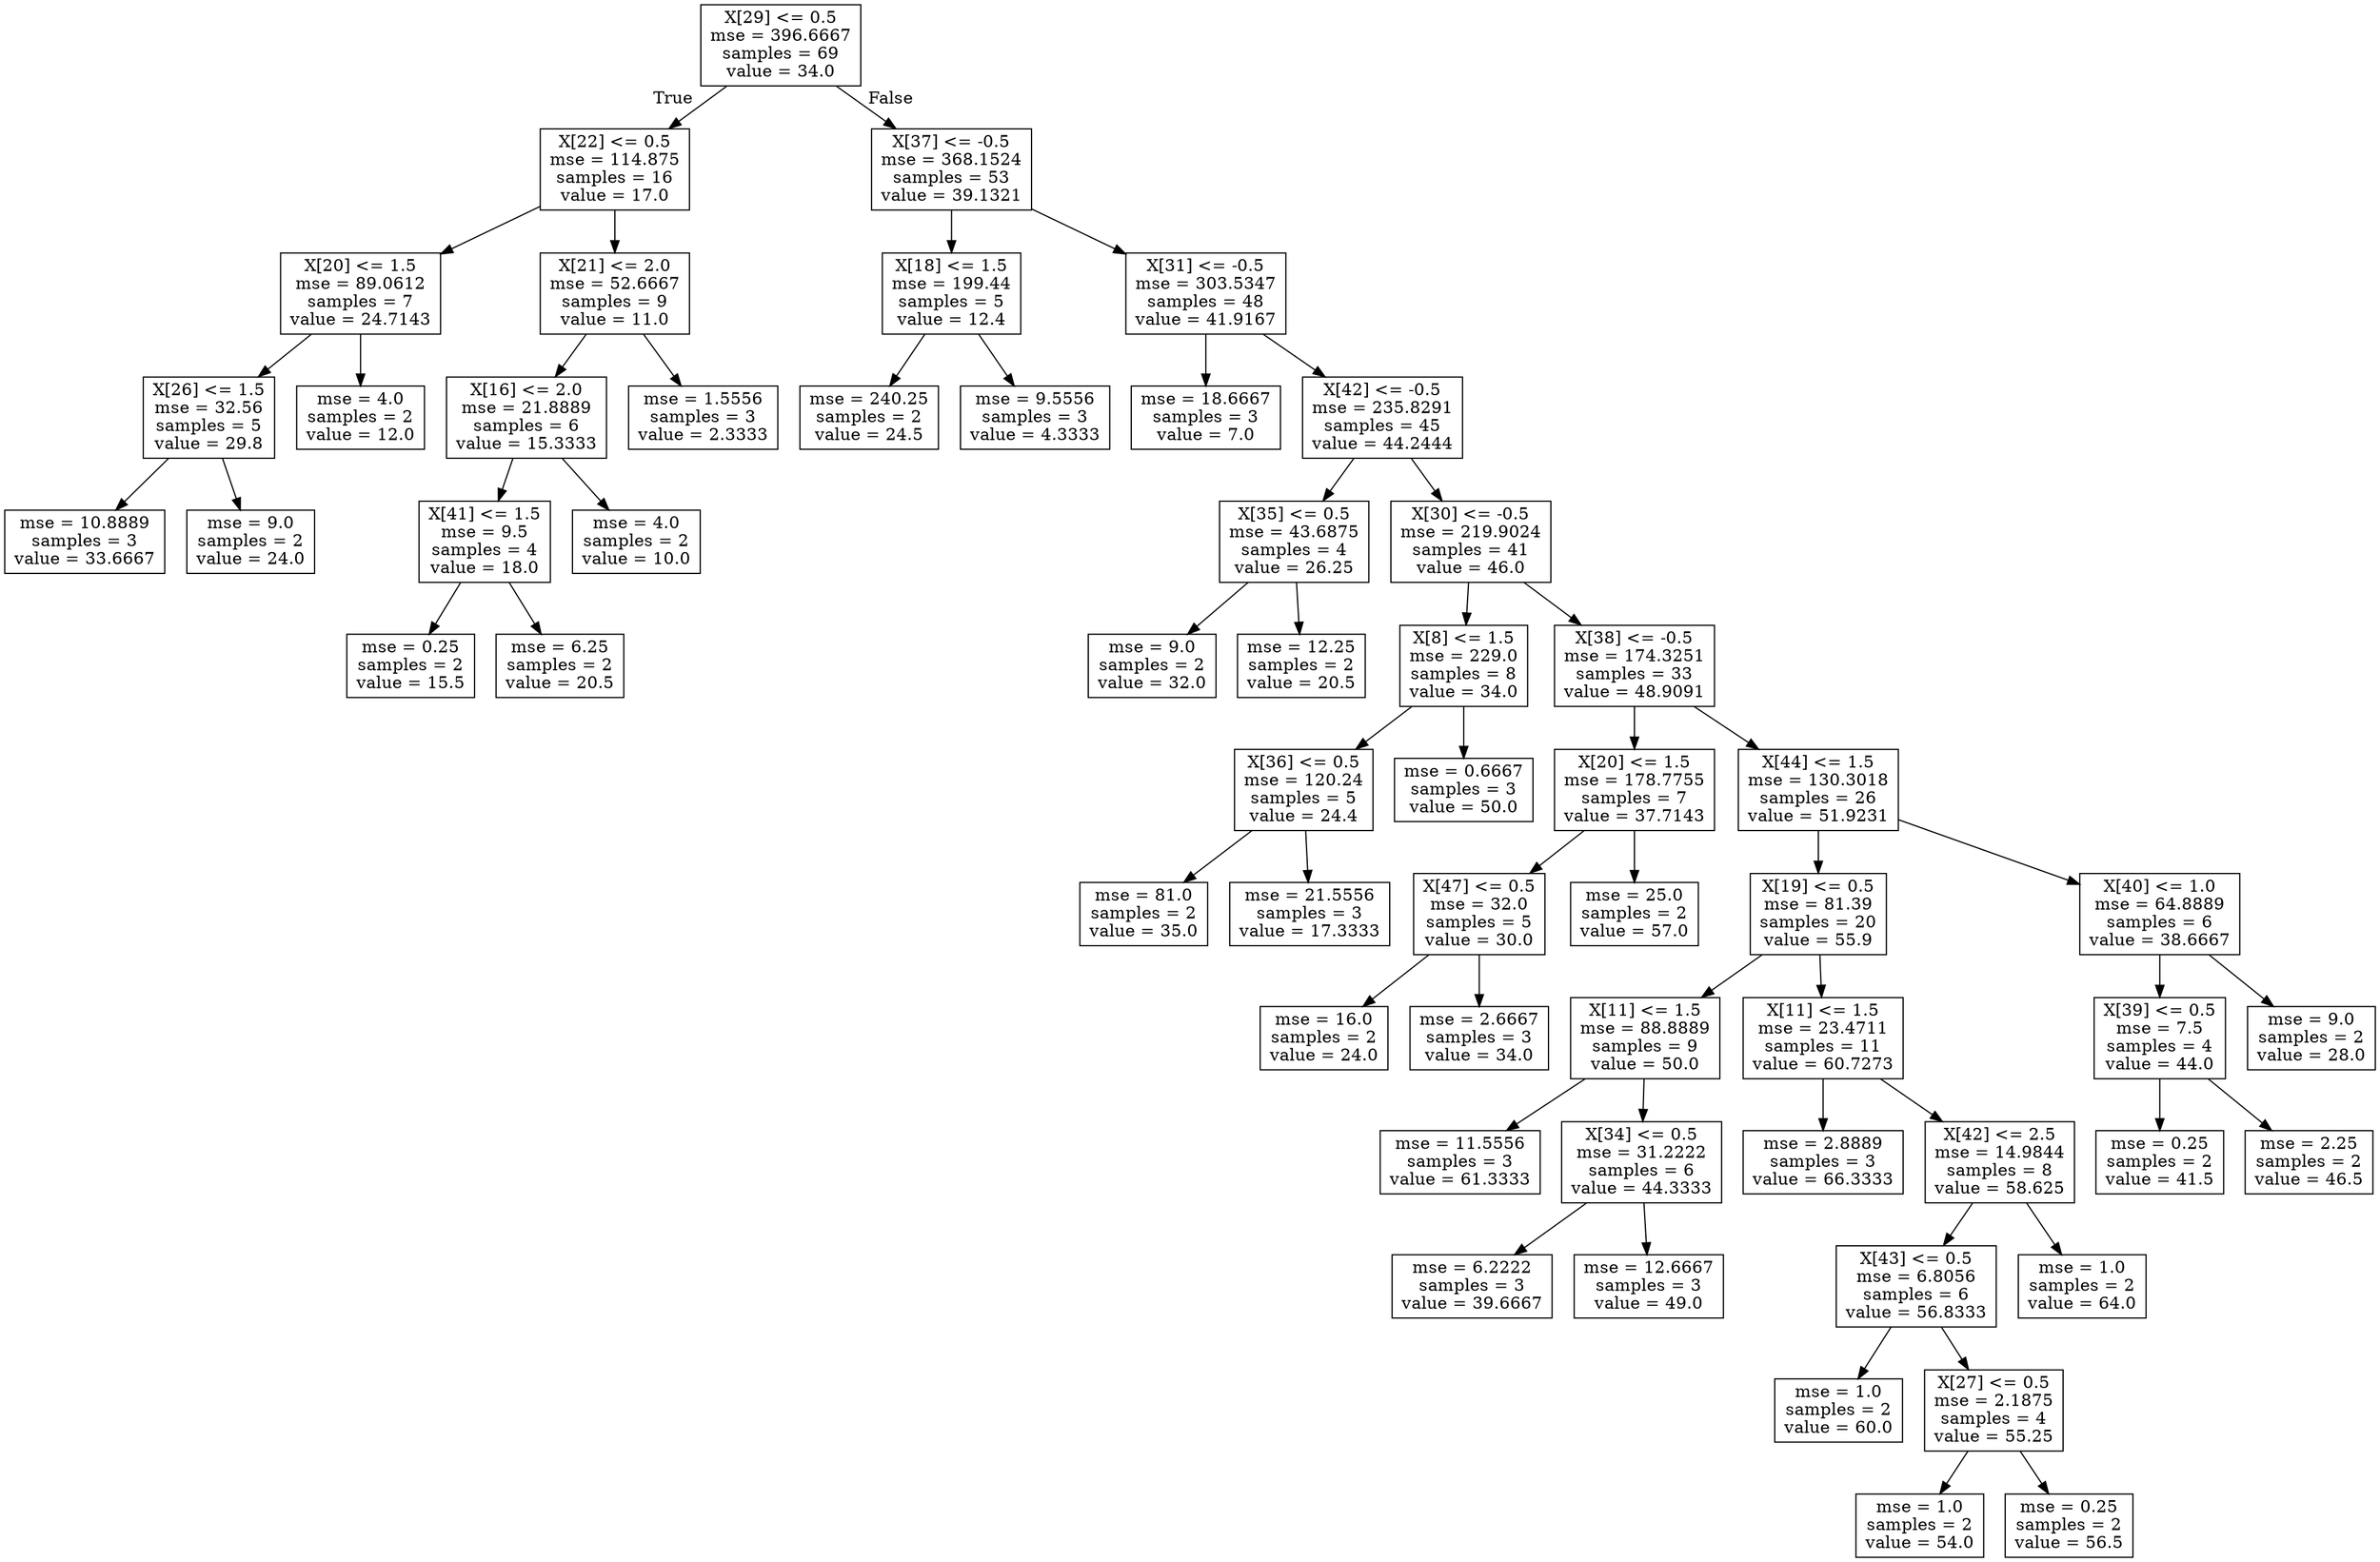 digraph Tree {
node [shape=box] ;
0 [label="X[29] <= 0.5\nmse = 396.6667\nsamples = 69\nvalue = 34.0"] ;
1 [label="X[22] <= 0.5\nmse = 114.875\nsamples = 16\nvalue = 17.0"] ;
0 -> 1 [labeldistance=2.5, labelangle=45, headlabel="True"] ;
2 [label="X[20] <= 1.5\nmse = 89.0612\nsamples = 7\nvalue = 24.7143"] ;
1 -> 2 ;
3 [label="X[26] <= 1.5\nmse = 32.56\nsamples = 5\nvalue = 29.8"] ;
2 -> 3 ;
4 [label="mse = 10.8889\nsamples = 3\nvalue = 33.6667"] ;
3 -> 4 ;
5 [label="mse = 9.0\nsamples = 2\nvalue = 24.0"] ;
3 -> 5 ;
6 [label="mse = 4.0\nsamples = 2\nvalue = 12.0"] ;
2 -> 6 ;
7 [label="X[21] <= 2.0\nmse = 52.6667\nsamples = 9\nvalue = 11.0"] ;
1 -> 7 ;
8 [label="X[16] <= 2.0\nmse = 21.8889\nsamples = 6\nvalue = 15.3333"] ;
7 -> 8 ;
9 [label="X[41] <= 1.5\nmse = 9.5\nsamples = 4\nvalue = 18.0"] ;
8 -> 9 ;
10 [label="mse = 0.25\nsamples = 2\nvalue = 15.5"] ;
9 -> 10 ;
11 [label="mse = 6.25\nsamples = 2\nvalue = 20.5"] ;
9 -> 11 ;
12 [label="mse = 4.0\nsamples = 2\nvalue = 10.0"] ;
8 -> 12 ;
13 [label="mse = 1.5556\nsamples = 3\nvalue = 2.3333"] ;
7 -> 13 ;
14 [label="X[37] <= -0.5\nmse = 368.1524\nsamples = 53\nvalue = 39.1321"] ;
0 -> 14 [labeldistance=2.5, labelangle=-45, headlabel="False"] ;
15 [label="X[18] <= 1.5\nmse = 199.44\nsamples = 5\nvalue = 12.4"] ;
14 -> 15 ;
16 [label="mse = 240.25\nsamples = 2\nvalue = 24.5"] ;
15 -> 16 ;
17 [label="mse = 9.5556\nsamples = 3\nvalue = 4.3333"] ;
15 -> 17 ;
18 [label="X[31] <= -0.5\nmse = 303.5347\nsamples = 48\nvalue = 41.9167"] ;
14 -> 18 ;
19 [label="mse = 18.6667\nsamples = 3\nvalue = 7.0"] ;
18 -> 19 ;
20 [label="X[42] <= -0.5\nmse = 235.8291\nsamples = 45\nvalue = 44.2444"] ;
18 -> 20 ;
21 [label="X[35] <= 0.5\nmse = 43.6875\nsamples = 4\nvalue = 26.25"] ;
20 -> 21 ;
22 [label="mse = 9.0\nsamples = 2\nvalue = 32.0"] ;
21 -> 22 ;
23 [label="mse = 12.25\nsamples = 2\nvalue = 20.5"] ;
21 -> 23 ;
24 [label="X[30] <= -0.5\nmse = 219.9024\nsamples = 41\nvalue = 46.0"] ;
20 -> 24 ;
25 [label="X[8] <= 1.5\nmse = 229.0\nsamples = 8\nvalue = 34.0"] ;
24 -> 25 ;
26 [label="X[36] <= 0.5\nmse = 120.24\nsamples = 5\nvalue = 24.4"] ;
25 -> 26 ;
27 [label="mse = 81.0\nsamples = 2\nvalue = 35.0"] ;
26 -> 27 ;
28 [label="mse = 21.5556\nsamples = 3\nvalue = 17.3333"] ;
26 -> 28 ;
29 [label="mse = 0.6667\nsamples = 3\nvalue = 50.0"] ;
25 -> 29 ;
30 [label="X[38] <= -0.5\nmse = 174.3251\nsamples = 33\nvalue = 48.9091"] ;
24 -> 30 ;
31 [label="X[20] <= 1.5\nmse = 178.7755\nsamples = 7\nvalue = 37.7143"] ;
30 -> 31 ;
32 [label="X[47] <= 0.5\nmse = 32.0\nsamples = 5\nvalue = 30.0"] ;
31 -> 32 ;
33 [label="mse = 16.0\nsamples = 2\nvalue = 24.0"] ;
32 -> 33 ;
34 [label="mse = 2.6667\nsamples = 3\nvalue = 34.0"] ;
32 -> 34 ;
35 [label="mse = 25.0\nsamples = 2\nvalue = 57.0"] ;
31 -> 35 ;
36 [label="X[44] <= 1.5\nmse = 130.3018\nsamples = 26\nvalue = 51.9231"] ;
30 -> 36 ;
37 [label="X[19] <= 0.5\nmse = 81.39\nsamples = 20\nvalue = 55.9"] ;
36 -> 37 ;
38 [label="X[11] <= 1.5\nmse = 88.8889\nsamples = 9\nvalue = 50.0"] ;
37 -> 38 ;
39 [label="mse = 11.5556\nsamples = 3\nvalue = 61.3333"] ;
38 -> 39 ;
40 [label="X[34] <= 0.5\nmse = 31.2222\nsamples = 6\nvalue = 44.3333"] ;
38 -> 40 ;
41 [label="mse = 6.2222\nsamples = 3\nvalue = 39.6667"] ;
40 -> 41 ;
42 [label="mse = 12.6667\nsamples = 3\nvalue = 49.0"] ;
40 -> 42 ;
43 [label="X[11] <= 1.5\nmse = 23.4711\nsamples = 11\nvalue = 60.7273"] ;
37 -> 43 ;
44 [label="mse = 2.8889\nsamples = 3\nvalue = 66.3333"] ;
43 -> 44 ;
45 [label="X[42] <= 2.5\nmse = 14.9844\nsamples = 8\nvalue = 58.625"] ;
43 -> 45 ;
46 [label="X[43] <= 0.5\nmse = 6.8056\nsamples = 6\nvalue = 56.8333"] ;
45 -> 46 ;
47 [label="mse = 1.0\nsamples = 2\nvalue = 60.0"] ;
46 -> 47 ;
48 [label="X[27] <= 0.5\nmse = 2.1875\nsamples = 4\nvalue = 55.25"] ;
46 -> 48 ;
49 [label="mse = 1.0\nsamples = 2\nvalue = 54.0"] ;
48 -> 49 ;
50 [label="mse = 0.25\nsamples = 2\nvalue = 56.5"] ;
48 -> 50 ;
51 [label="mse = 1.0\nsamples = 2\nvalue = 64.0"] ;
45 -> 51 ;
52 [label="X[40] <= 1.0\nmse = 64.8889\nsamples = 6\nvalue = 38.6667"] ;
36 -> 52 ;
53 [label="X[39] <= 0.5\nmse = 7.5\nsamples = 4\nvalue = 44.0"] ;
52 -> 53 ;
54 [label="mse = 0.25\nsamples = 2\nvalue = 41.5"] ;
53 -> 54 ;
55 [label="mse = 2.25\nsamples = 2\nvalue = 46.5"] ;
53 -> 55 ;
56 [label="mse = 9.0\nsamples = 2\nvalue = 28.0"] ;
52 -> 56 ;
}